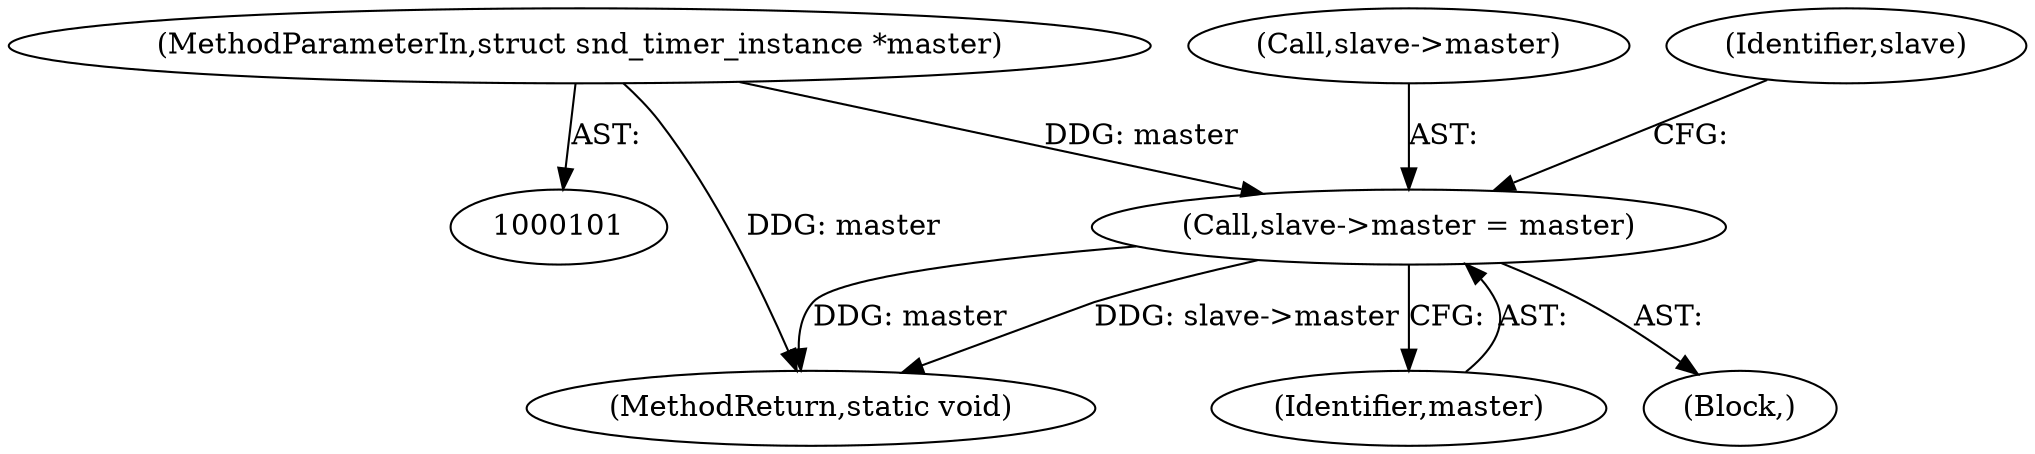 digraph "0_linux_b5a663aa426f4884c71cd8580adae73f33570f0d_0@pointer" {
"1000102" [label="(MethodParameterIn,struct snd_timer_instance *master)"];
"1000143" [label="(Call,slave->master = master)"];
"1000102" [label="(MethodParameterIn,struct snd_timer_instance *master)"];
"1000144" [label="(Call,slave->master)"];
"1000143" [label="(Call,slave->master = master)"];
"1000180" [label="(MethodReturn,static void)"];
"1000147" [label="(Identifier,master)"];
"1000150" [label="(Identifier,slave)"];
"1000123" [label="(Block,)"];
"1000102" -> "1000101"  [label="AST: "];
"1000102" -> "1000180"  [label="DDG: master"];
"1000102" -> "1000143"  [label="DDG: master"];
"1000143" -> "1000123"  [label="AST: "];
"1000143" -> "1000147"  [label="CFG: "];
"1000144" -> "1000143"  [label="AST: "];
"1000147" -> "1000143"  [label="AST: "];
"1000150" -> "1000143"  [label="CFG: "];
"1000143" -> "1000180"  [label="DDG: slave->master"];
"1000143" -> "1000180"  [label="DDG: master"];
}

